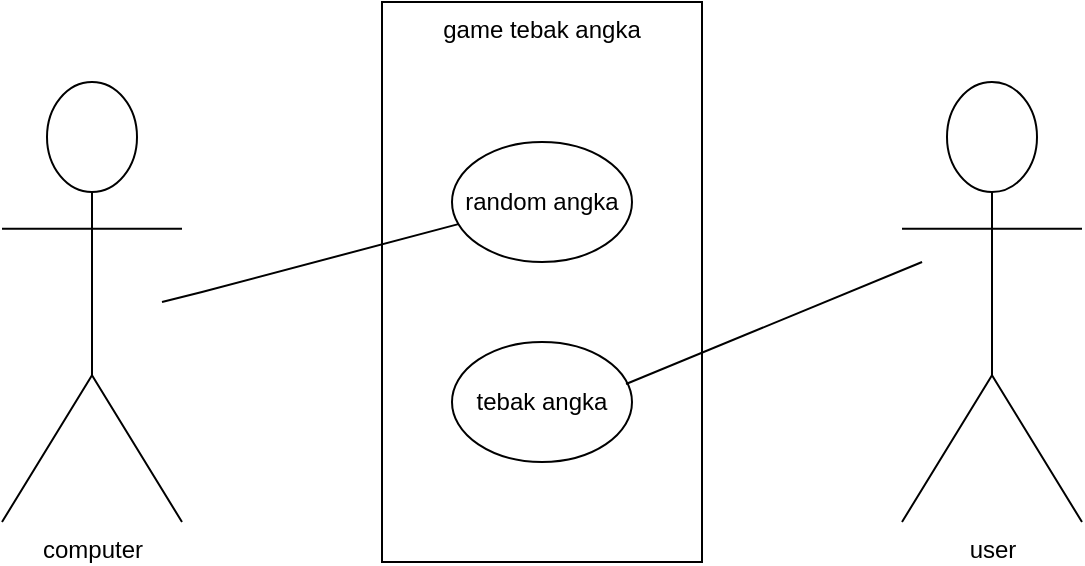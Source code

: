 <mxfile version="21.7.4" type="github">
  <diagram name="Page-1" id="GWWWe-5cyt6rrgPRww_g">
    <mxGraphModel dx="1434" dy="782" grid="1" gridSize="10" guides="1" tooltips="1" connect="1" arrows="1" fold="1" page="1" pageScale="1" pageWidth="850" pageHeight="1100" math="0" shadow="0">
      <root>
        <mxCell id="0" />
        <mxCell id="1" parent="0" />
        <mxCell id="6ucR_Ql-FkkswbTmsDIF-6" value="game tebak angka" style="rounded=0;whiteSpace=wrap;html=1;verticalAlign=top;" vertex="1" parent="1">
          <mxGeometry x="310" y="240" width="160" height="280" as="geometry" />
        </mxCell>
        <mxCell id="6ucR_Ql-FkkswbTmsDIF-7" value="user" style="shape=umlActor;verticalLabelPosition=bottom;verticalAlign=top;html=1;outlineConnect=0;" vertex="1" parent="1">
          <mxGeometry x="570" y="280" width="90" height="220" as="geometry" />
        </mxCell>
        <mxCell id="6ucR_Ql-FkkswbTmsDIF-8" value="computer" style="shape=umlActor;verticalLabelPosition=bottom;verticalAlign=top;html=1;outlineConnect=0;" vertex="1" parent="1">
          <mxGeometry x="120" y="280" width="90" height="220" as="geometry" />
        </mxCell>
        <mxCell id="6ucR_Ql-FkkswbTmsDIF-9" value="random angka" style="ellipse;whiteSpace=wrap;html=1;" vertex="1" parent="1">
          <mxGeometry x="345" y="310" width="90" height="60" as="geometry" />
        </mxCell>
        <mxCell id="6ucR_Ql-FkkswbTmsDIF-10" value="tebak angka" style="ellipse;whiteSpace=wrap;html=1;" vertex="1" parent="1">
          <mxGeometry x="345" y="410" width="90" height="60" as="geometry" />
        </mxCell>
        <mxCell id="6ucR_Ql-FkkswbTmsDIF-11" value="" style="endArrow=none;html=1;rounded=0;" edge="1" parent="1" target="6ucR_Ql-FkkswbTmsDIF-9">
          <mxGeometry width="50" height="50" relative="1" as="geometry">
            <mxPoint x="200" y="390" as="sourcePoint" />
            <mxPoint x="250" y="355" as="targetPoint" />
            <Array as="points">
              <mxPoint x="220" y="385" />
            </Array>
          </mxGeometry>
        </mxCell>
        <mxCell id="6ucR_Ql-FkkswbTmsDIF-13" value="" style="endArrow=none;html=1;rounded=0;exitX=0.967;exitY=0.35;exitDx=0;exitDy=0;exitPerimeter=0;" edge="1" parent="1" source="6ucR_Ql-FkkswbTmsDIF-10">
          <mxGeometry width="50" height="50" relative="1" as="geometry">
            <mxPoint x="450.0" y="429.98" as="sourcePoint" />
            <mxPoint x="580.04" y="370" as="targetPoint" />
          </mxGeometry>
        </mxCell>
      </root>
    </mxGraphModel>
  </diagram>
</mxfile>
